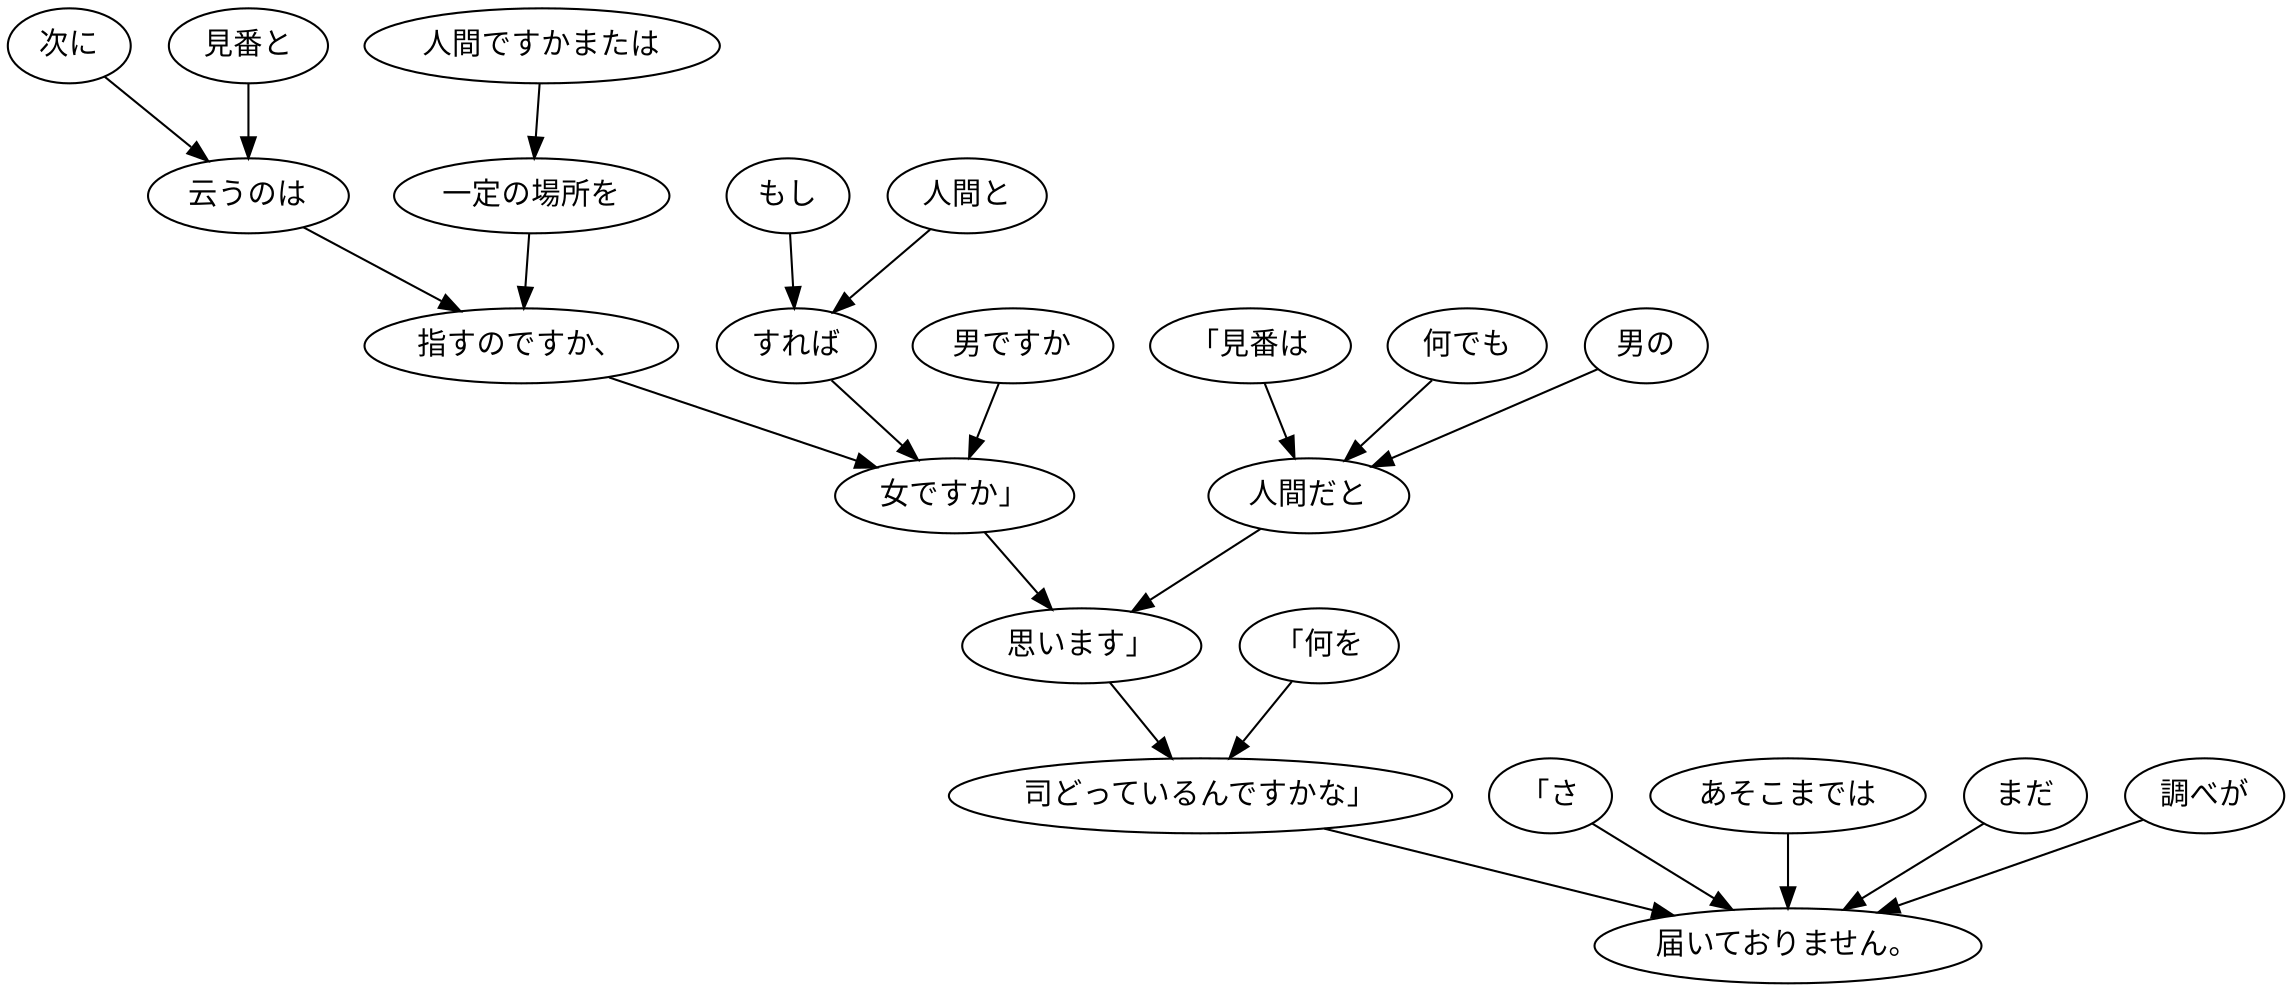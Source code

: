 digraph graph817 {
	node0 [label="次に"];
	node1 [label="見番と"];
	node2 [label="云うのは"];
	node3 [label="人間ですかまたは"];
	node4 [label="一定の場所を"];
	node5 [label="指すのですか、"];
	node6 [label="もし"];
	node7 [label="人間と"];
	node8 [label="すれば"];
	node9 [label="男ですか"];
	node10 [label="女ですか」"];
	node11 [label="「見番は"];
	node12 [label="何でも"];
	node13 [label="男の"];
	node14 [label="人間だと"];
	node15 [label="思います」"];
	node16 [label="「何を"];
	node17 [label="司どっているんですかな」"];
	node18 [label="「さ"];
	node19 [label="あそこまでは"];
	node20 [label="まだ"];
	node21 [label="調べが"];
	node22 [label="届いておりません。"];
	node0 -> node2;
	node1 -> node2;
	node2 -> node5;
	node3 -> node4;
	node4 -> node5;
	node5 -> node10;
	node6 -> node8;
	node7 -> node8;
	node8 -> node10;
	node9 -> node10;
	node10 -> node15;
	node11 -> node14;
	node12 -> node14;
	node13 -> node14;
	node14 -> node15;
	node15 -> node17;
	node16 -> node17;
	node17 -> node22;
	node18 -> node22;
	node19 -> node22;
	node20 -> node22;
	node21 -> node22;
}
